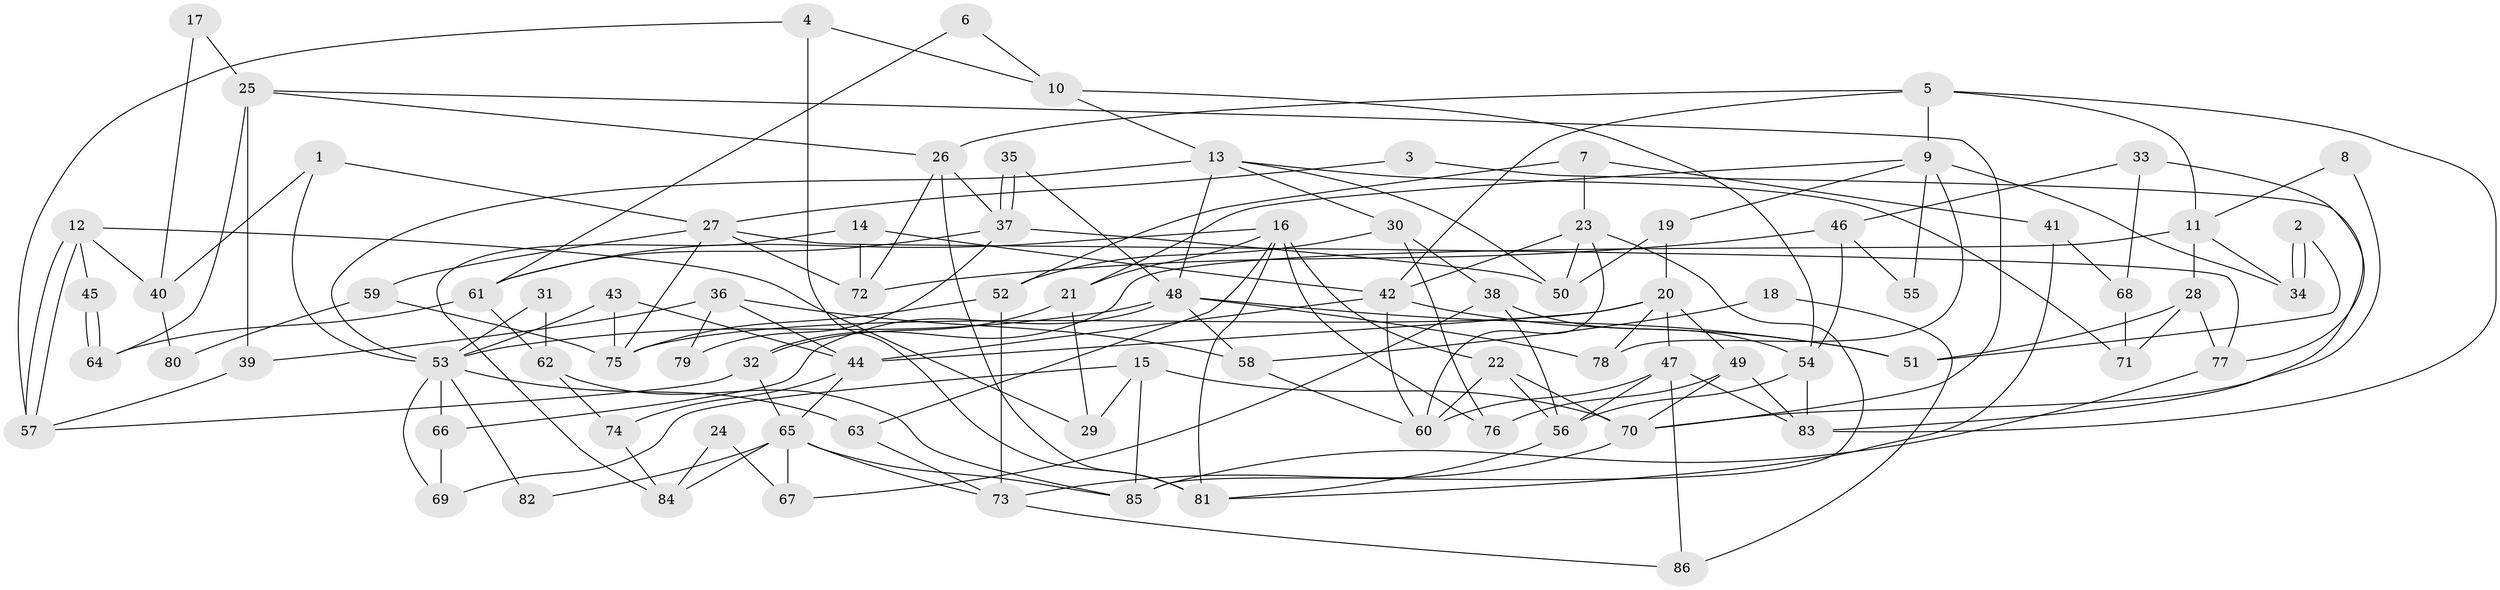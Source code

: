 // coarse degree distribution, {5: 0.25, 8: 0.11538461538461539, 2: 0.1346153846153846, 4: 0.21153846153846154, 6: 0.07692307692307693, 10: 0.038461538461538464, 7: 0.07692307692307693, 3: 0.09615384615384616}
// Generated by graph-tools (version 1.1) at 2025/23/03/03/25 07:23:58]
// undirected, 86 vertices, 172 edges
graph export_dot {
graph [start="1"]
  node [color=gray90,style=filled];
  1;
  2;
  3;
  4;
  5;
  6;
  7;
  8;
  9;
  10;
  11;
  12;
  13;
  14;
  15;
  16;
  17;
  18;
  19;
  20;
  21;
  22;
  23;
  24;
  25;
  26;
  27;
  28;
  29;
  30;
  31;
  32;
  33;
  34;
  35;
  36;
  37;
  38;
  39;
  40;
  41;
  42;
  43;
  44;
  45;
  46;
  47;
  48;
  49;
  50;
  51;
  52;
  53;
  54;
  55;
  56;
  57;
  58;
  59;
  60;
  61;
  62;
  63;
  64;
  65;
  66;
  67;
  68;
  69;
  70;
  71;
  72;
  73;
  74;
  75;
  76;
  77;
  78;
  79;
  80;
  81;
  82;
  83;
  84;
  85;
  86;
  1 -- 53;
  1 -- 27;
  1 -- 40;
  2 -- 34;
  2 -- 34;
  2 -- 51;
  3 -- 27;
  3 -- 83;
  4 -- 57;
  4 -- 81;
  4 -- 10;
  5 -- 9;
  5 -- 83;
  5 -- 11;
  5 -- 26;
  5 -- 42;
  6 -- 10;
  6 -- 61;
  7 -- 52;
  7 -- 23;
  7 -- 41;
  8 -- 11;
  8 -- 70;
  9 -- 19;
  9 -- 34;
  9 -- 21;
  9 -- 55;
  9 -- 78;
  10 -- 13;
  10 -- 54;
  11 -- 32;
  11 -- 28;
  11 -- 34;
  12 -- 57;
  12 -- 57;
  12 -- 29;
  12 -- 40;
  12 -- 45;
  13 -- 48;
  13 -- 71;
  13 -- 30;
  13 -- 50;
  13 -- 53;
  14 -- 84;
  14 -- 42;
  14 -- 72;
  15 -- 70;
  15 -- 69;
  15 -- 29;
  15 -- 85;
  16 -- 21;
  16 -- 22;
  16 -- 61;
  16 -- 63;
  16 -- 76;
  16 -- 81;
  17 -- 25;
  17 -- 40;
  18 -- 58;
  18 -- 86;
  19 -- 50;
  19 -- 20;
  20 -- 47;
  20 -- 49;
  20 -- 44;
  20 -- 75;
  20 -- 78;
  21 -- 32;
  21 -- 29;
  22 -- 56;
  22 -- 60;
  22 -- 70;
  23 -- 42;
  23 -- 50;
  23 -- 60;
  23 -- 85;
  24 -- 67;
  24 -- 84;
  25 -- 70;
  25 -- 64;
  25 -- 26;
  25 -- 39;
  26 -- 37;
  26 -- 72;
  26 -- 81;
  27 -- 72;
  27 -- 75;
  27 -- 59;
  27 -- 77;
  28 -- 77;
  28 -- 51;
  28 -- 71;
  30 -- 52;
  30 -- 38;
  30 -- 76;
  31 -- 53;
  31 -- 62;
  32 -- 65;
  32 -- 57;
  33 -- 46;
  33 -- 77;
  33 -- 68;
  35 -- 48;
  35 -- 37;
  35 -- 37;
  36 -- 44;
  36 -- 58;
  36 -- 39;
  36 -- 79;
  37 -- 50;
  37 -- 61;
  37 -- 79;
  38 -- 56;
  38 -- 54;
  38 -- 67;
  39 -- 57;
  40 -- 80;
  41 -- 81;
  41 -- 68;
  42 -- 51;
  42 -- 44;
  42 -- 60;
  43 -- 53;
  43 -- 44;
  43 -- 75;
  44 -- 65;
  44 -- 74;
  45 -- 64;
  45 -- 64;
  46 -- 54;
  46 -- 72;
  46 -- 55;
  47 -- 56;
  47 -- 60;
  47 -- 83;
  47 -- 86;
  48 -- 78;
  48 -- 53;
  48 -- 51;
  48 -- 58;
  48 -- 66;
  49 -- 83;
  49 -- 76;
  49 -- 70;
  52 -- 75;
  52 -- 73;
  53 -- 63;
  53 -- 66;
  53 -- 69;
  53 -- 82;
  54 -- 56;
  54 -- 83;
  56 -- 81;
  58 -- 60;
  59 -- 75;
  59 -- 80;
  61 -- 62;
  61 -- 64;
  62 -- 85;
  62 -- 74;
  63 -- 73;
  65 -- 85;
  65 -- 67;
  65 -- 73;
  65 -- 82;
  65 -- 84;
  66 -- 69;
  68 -- 71;
  70 -- 73;
  73 -- 86;
  74 -- 84;
  77 -- 85;
}
